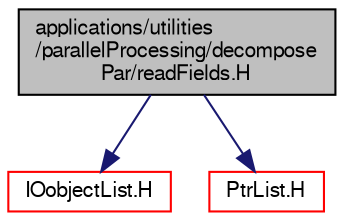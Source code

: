 digraph "applications/utilities/parallelProcessing/decomposePar/readFields.H"
{
  bgcolor="transparent";
  edge [fontname="FreeSans",fontsize="10",labelfontname="FreeSans",labelfontsize="10"];
  node [fontname="FreeSans",fontsize="10",shape=record];
  Node0 [label="applications/utilities\l/parallelProcessing/decompose\lPar/readFields.H",height=0.2,width=0.4,color="black", fillcolor="grey75", style="filled", fontcolor="black"];
  Node0 -> Node1 [color="midnightblue",fontsize="10",style="solid",fontname="FreeSans"];
  Node1 [label="IOobjectList.H",height=0.2,width=0.4,color="red",URL="$a09005.html"];
  Node0 -> Node65 [color="midnightblue",fontsize="10",style="solid",fontname="FreeSans"];
  Node65 [label="PtrList.H",height=0.2,width=0.4,color="red",URL="$a08717.html"];
}
